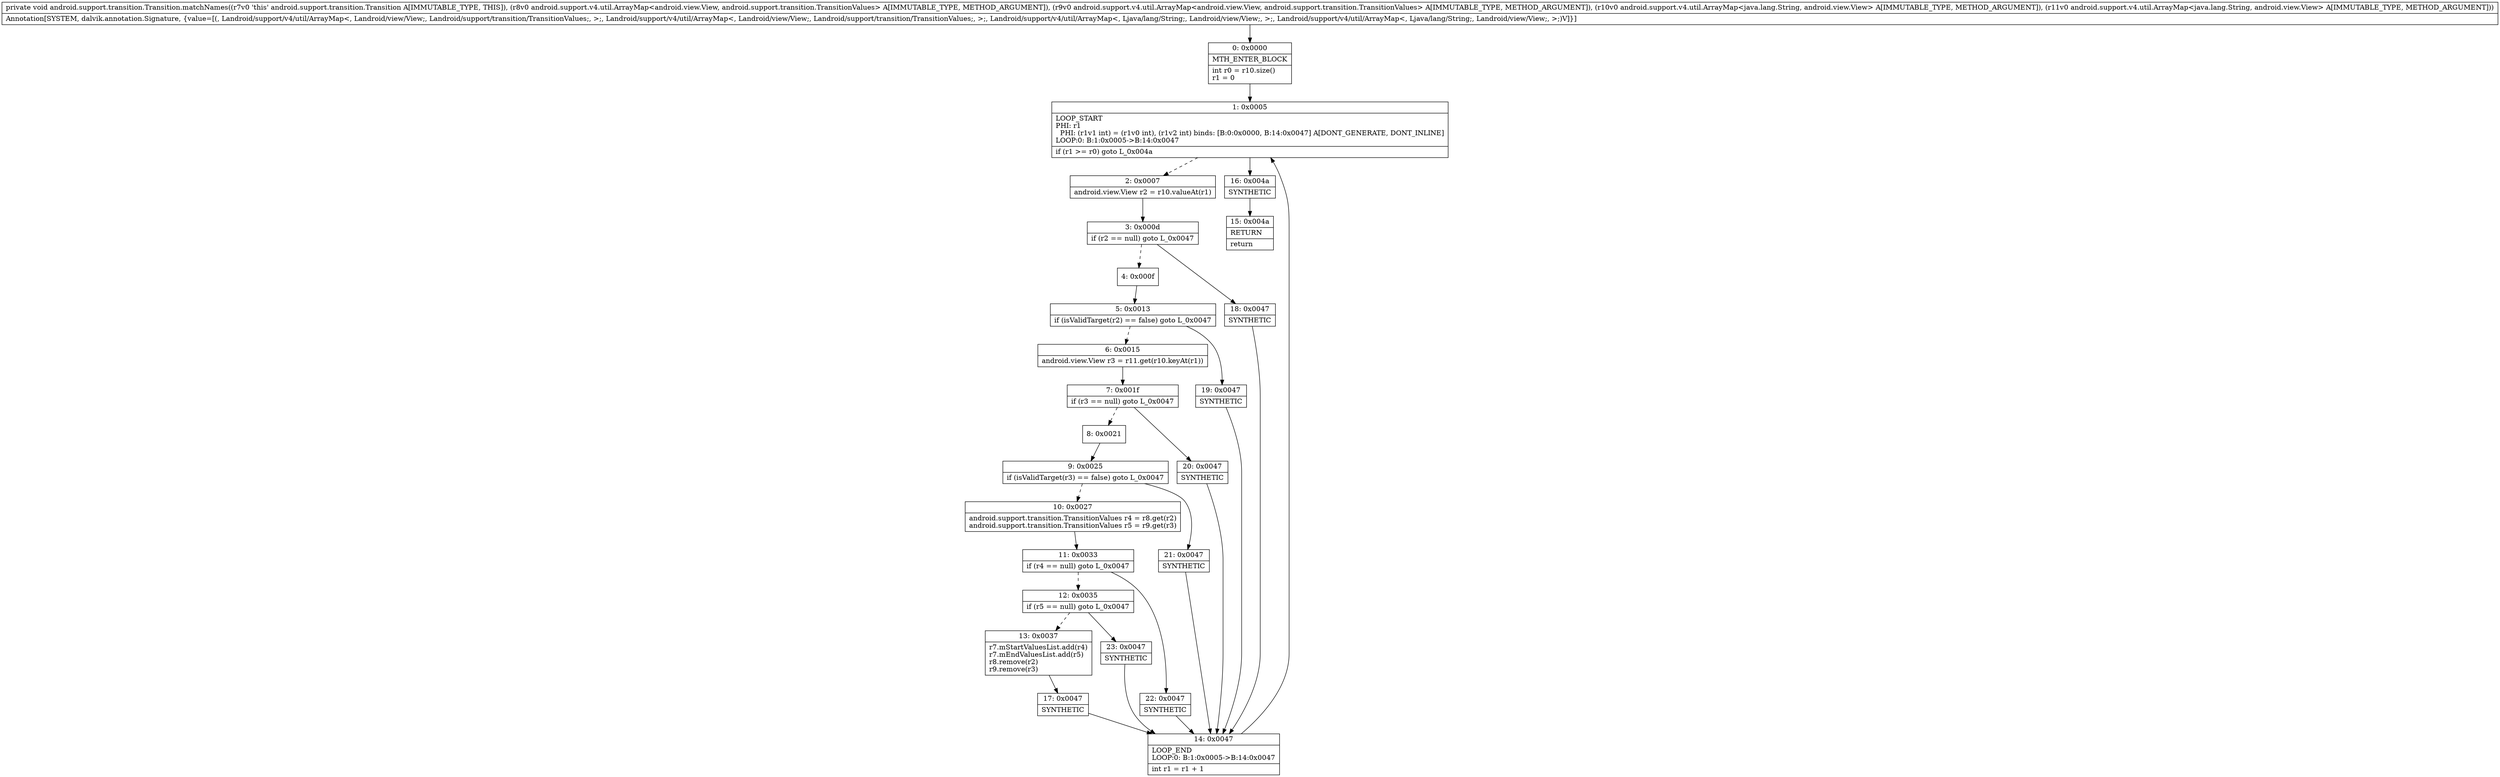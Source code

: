 digraph "CFG forandroid.support.transition.Transition.matchNames(Landroid\/support\/v4\/util\/ArrayMap;Landroid\/support\/v4\/util\/ArrayMap;Landroid\/support\/v4\/util\/ArrayMap;Landroid\/support\/v4\/util\/ArrayMap;)V" {
Node_0 [shape=record,label="{0\:\ 0x0000|MTH_ENTER_BLOCK\l|int r0 = r10.size()\lr1 = 0\l}"];
Node_1 [shape=record,label="{1\:\ 0x0005|LOOP_START\lPHI: r1 \l  PHI: (r1v1 int) = (r1v0 int), (r1v2 int) binds: [B:0:0x0000, B:14:0x0047] A[DONT_GENERATE, DONT_INLINE]\lLOOP:0: B:1:0x0005\-\>B:14:0x0047\l|if (r1 \>= r0) goto L_0x004a\l}"];
Node_2 [shape=record,label="{2\:\ 0x0007|android.view.View r2 = r10.valueAt(r1)\l}"];
Node_3 [shape=record,label="{3\:\ 0x000d|if (r2 == null) goto L_0x0047\l}"];
Node_4 [shape=record,label="{4\:\ 0x000f}"];
Node_5 [shape=record,label="{5\:\ 0x0013|if (isValidTarget(r2) == false) goto L_0x0047\l}"];
Node_6 [shape=record,label="{6\:\ 0x0015|android.view.View r3 = r11.get(r10.keyAt(r1))\l}"];
Node_7 [shape=record,label="{7\:\ 0x001f|if (r3 == null) goto L_0x0047\l}"];
Node_8 [shape=record,label="{8\:\ 0x0021}"];
Node_9 [shape=record,label="{9\:\ 0x0025|if (isValidTarget(r3) == false) goto L_0x0047\l}"];
Node_10 [shape=record,label="{10\:\ 0x0027|android.support.transition.TransitionValues r4 = r8.get(r2)\landroid.support.transition.TransitionValues r5 = r9.get(r3)\l}"];
Node_11 [shape=record,label="{11\:\ 0x0033|if (r4 == null) goto L_0x0047\l}"];
Node_12 [shape=record,label="{12\:\ 0x0035|if (r5 == null) goto L_0x0047\l}"];
Node_13 [shape=record,label="{13\:\ 0x0037|r7.mStartValuesList.add(r4)\lr7.mEndValuesList.add(r5)\lr8.remove(r2)\lr9.remove(r3)\l}"];
Node_14 [shape=record,label="{14\:\ 0x0047|LOOP_END\lLOOP:0: B:1:0x0005\-\>B:14:0x0047\l|int r1 = r1 + 1\l}"];
Node_15 [shape=record,label="{15\:\ 0x004a|RETURN\l|return\l}"];
Node_16 [shape=record,label="{16\:\ 0x004a|SYNTHETIC\l}"];
Node_17 [shape=record,label="{17\:\ 0x0047|SYNTHETIC\l}"];
Node_18 [shape=record,label="{18\:\ 0x0047|SYNTHETIC\l}"];
Node_19 [shape=record,label="{19\:\ 0x0047|SYNTHETIC\l}"];
Node_20 [shape=record,label="{20\:\ 0x0047|SYNTHETIC\l}"];
Node_21 [shape=record,label="{21\:\ 0x0047|SYNTHETIC\l}"];
Node_22 [shape=record,label="{22\:\ 0x0047|SYNTHETIC\l}"];
Node_23 [shape=record,label="{23\:\ 0x0047|SYNTHETIC\l}"];
MethodNode[shape=record,label="{private void android.support.transition.Transition.matchNames((r7v0 'this' android.support.transition.Transition A[IMMUTABLE_TYPE, THIS]), (r8v0 android.support.v4.util.ArrayMap\<android.view.View, android.support.transition.TransitionValues\> A[IMMUTABLE_TYPE, METHOD_ARGUMENT]), (r9v0 android.support.v4.util.ArrayMap\<android.view.View, android.support.transition.TransitionValues\> A[IMMUTABLE_TYPE, METHOD_ARGUMENT]), (r10v0 android.support.v4.util.ArrayMap\<java.lang.String, android.view.View\> A[IMMUTABLE_TYPE, METHOD_ARGUMENT]), (r11v0 android.support.v4.util.ArrayMap\<java.lang.String, android.view.View\> A[IMMUTABLE_TYPE, METHOD_ARGUMENT]))  | Annotation[SYSTEM, dalvik.annotation.Signature, \{value=[(, Landroid\/support\/v4\/util\/ArrayMap\<, Landroid\/view\/View;, Landroid\/support\/transition\/TransitionValues;, \>;, Landroid\/support\/v4\/util\/ArrayMap\<, Landroid\/view\/View;, Landroid\/support\/transition\/TransitionValues;, \>;, Landroid\/support\/v4\/util\/ArrayMap\<, Ljava\/lang\/String;, Landroid\/view\/View;, \>;, Landroid\/support\/v4\/util\/ArrayMap\<, Ljava\/lang\/String;, Landroid\/view\/View;, \>;)V]\}]\l}"];
MethodNode -> Node_0;
Node_0 -> Node_1;
Node_1 -> Node_2[style=dashed];
Node_1 -> Node_16;
Node_2 -> Node_3;
Node_3 -> Node_4[style=dashed];
Node_3 -> Node_18;
Node_4 -> Node_5;
Node_5 -> Node_6[style=dashed];
Node_5 -> Node_19;
Node_6 -> Node_7;
Node_7 -> Node_8[style=dashed];
Node_7 -> Node_20;
Node_8 -> Node_9;
Node_9 -> Node_10[style=dashed];
Node_9 -> Node_21;
Node_10 -> Node_11;
Node_11 -> Node_12[style=dashed];
Node_11 -> Node_22;
Node_12 -> Node_13[style=dashed];
Node_12 -> Node_23;
Node_13 -> Node_17;
Node_14 -> Node_1;
Node_16 -> Node_15;
Node_17 -> Node_14;
Node_18 -> Node_14;
Node_19 -> Node_14;
Node_20 -> Node_14;
Node_21 -> Node_14;
Node_22 -> Node_14;
Node_23 -> Node_14;
}

